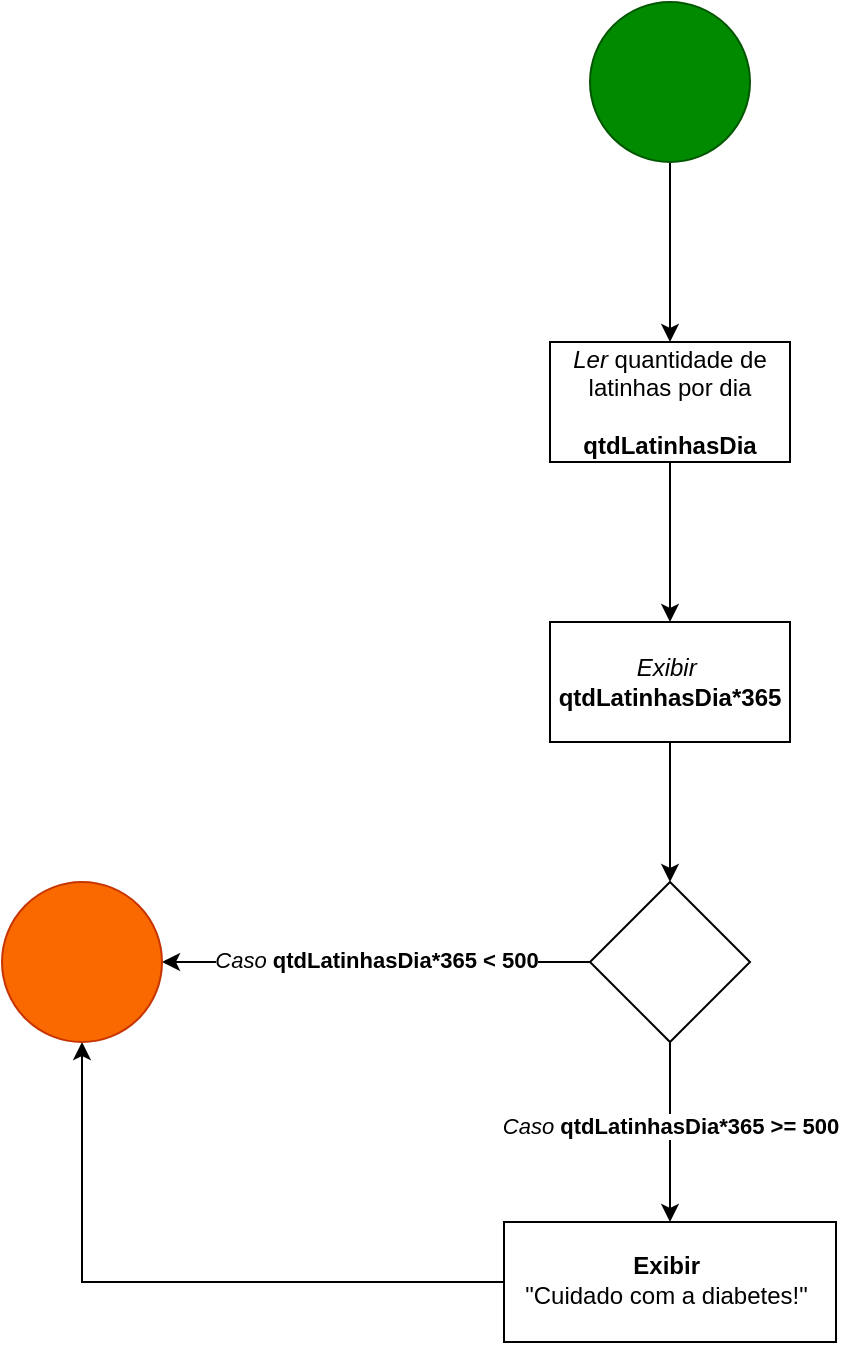 <mxfile version="21.6.9" type="device" pages="3">
  <diagram name="exerc2" id="2nwzPL86Kw4ywuA9oeBK">
    <mxGraphModel dx="1434" dy="750" grid="1" gridSize="10" guides="1" tooltips="1" connect="1" arrows="1" fold="1" page="1" pageScale="1" pageWidth="827" pageHeight="1169" math="0" shadow="0">
      <root>
        <mxCell id="0" />
        <mxCell id="1" parent="0" />
        <mxCell id="tmREag5LCHjiz-GlDQUb-3" value="" style="edgeStyle=orthogonalEdgeStyle;rounded=0;orthogonalLoop=1;jettySize=auto;html=1;" parent="1" source="tmREag5LCHjiz-GlDQUb-1" target="tmREag5LCHjiz-GlDQUb-2" edge="1">
          <mxGeometry relative="1" as="geometry" />
        </mxCell>
        <mxCell id="tmREag5LCHjiz-GlDQUb-1" value="" style="ellipse;whiteSpace=wrap;html=1;aspect=fixed;fillColor=#008a00;fontColor=#ffffff;strokeColor=#005700;" parent="1" vertex="1">
          <mxGeometry x="374" y="40" width="80" height="80" as="geometry" />
        </mxCell>
        <mxCell id="tmREag5LCHjiz-GlDQUb-5" value="" style="edgeStyle=orthogonalEdgeStyle;rounded=0;orthogonalLoop=1;jettySize=auto;html=1;" parent="1" source="tmREag5LCHjiz-GlDQUb-2" target="tmREag5LCHjiz-GlDQUb-4" edge="1">
          <mxGeometry relative="1" as="geometry" />
        </mxCell>
        <mxCell id="tmREag5LCHjiz-GlDQUb-2" value="&lt;i&gt;Ler&lt;/i&gt;&lt;b&gt; &lt;/b&gt;quantidade de latinhas por dia&lt;br&gt;&lt;br&gt;&lt;b&gt;qtdLatinhasDia&lt;/b&gt;" style="whiteSpace=wrap;html=1;" parent="1" vertex="1">
          <mxGeometry x="354" y="210" width="120" height="60" as="geometry" />
        </mxCell>
        <mxCell id="tmREag5LCHjiz-GlDQUb-7" value="" style="edgeStyle=orthogonalEdgeStyle;rounded=0;orthogonalLoop=1;jettySize=auto;html=1;" parent="1" source="tmREag5LCHjiz-GlDQUb-4" target="tmREag5LCHjiz-GlDQUb-6" edge="1">
          <mxGeometry relative="1" as="geometry" />
        </mxCell>
        <mxCell id="tmREag5LCHjiz-GlDQUb-4" value="&lt;i style=&quot;font-weight: normal;&quot;&gt;Exibir&amp;nbsp;&lt;br&gt;&lt;/i&gt;qtdLatinhasDia*365" style="whiteSpace=wrap;html=1;fontStyle=1" parent="1" vertex="1">
          <mxGeometry x="354" y="350" width="120" height="60" as="geometry" />
        </mxCell>
        <mxCell id="tmREag5LCHjiz-GlDQUb-9" value="" style="edgeStyle=orthogonalEdgeStyle;rounded=0;orthogonalLoop=1;jettySize=auto;html=1;" parent="1" source="tmREag5LCHjiz-GlDQUb-6" target="tmREag5LCHjiz-GlDQUb-8" edge="1">
          <mxGeometry relative="1" as="geometry" />
        </mxCell>
        <mxCell id="tmREag5LCHjiz-GlDQUb-10" value="&lt;i&gt;Caso&lt;/i&gt; &lt;b&gt;qtdLatinhasDia*365 &amp;gt;= 500&lt;/b&gt;" style="edgeLabel;html=1;align=center;verticalAlign=middle;resizable=0;points=[];" parent="tmREag5LCHjiz-GlDQUb-9" vertex="1" connectable="0">
          <mxGeometry x="-0.067" relative="1" as="geometry">
            <mxPoint as="offset" />
          </mxGeometry>
        </mxCell>
        <mxCell id="tmREag5LCHjiz-GlDQUb-12" value="" style="edgeStyle=orthogonalEdgeStyle;rounded=0;orthogonalLoop=1;jettySize=auto;html=1;" parent="1" source="tmREag5LCHjiz-GlDQUb-6" target="tmREag5LCHjiz-GlDQUb-11" edge="1">
          <mxGeometry relative="1" as="geometry" />
        </mxCell>
        <mxCell id="tmREag5LCHjiz-GlDQUb-14" value="&lt;i&gt;Caso&lt;/i&gt; &lt;b&gt;qtdLatinhasDia*365 &amp;lt; 500&lt;/b&gt;" style="edgeLabel;html=1;align=center;verticalAlign=middle;resizable=0;points=[];" parent="tmREag5LCHjiz-GlDQUb-12" vertex="1" connectable="0">
          <mxGeometry y="-1" relative="1" as="geometry">
            <mxPoint as="offset" />
          </mxGeometry>
        </mxCell>
        <mxCell id="tmREag5LCHjiz-GlDQUb-6" value="" style="rhombus;whiteSpace=wrap;html=1;fontStyle=1;" parent="1" vertex="1">
          <mxGeometry x="374" y="480" width="80" height="80" as="geometry" />
        </mxCell>
        <mxCell id="tmREag5LCHjiz-GlDQUb-13" style="edgeStyle=orthogonalEdgeStyle;rounded=0;orthogonalLoop=1;jettySize=auto;html=1;exitX=0;exitY=0.5;exitDx=0;exitDy=0;entryX=0.5;entryY=1;entryDx=0;entryDy=0;" parent="1" source="tmREag5LCHjiz-GlDQUb-8" target="tmREag5LCHjiz-GlDQUb-11" edge="1">
          <mxGeometry relative="1" as="geometry" />
        </mxCell>
        <mxCell id="tmREag5LCHjiz-GlDQUb-8" value="Exibir&amp;nbsp;&lt;br&gt;&lt;span style=&quot;font-weight: normal;&quot;&gt;&quot;Cuidado com a diabetes!&quot;&lt;/span&gt;&lt;span style=&quot;background-color: rgb(255, 255, 255); color: rgb(3, 27, 78); font-family: &amp;quot;Exo 2&amp;quot;, Barlow; font-size: 14px; font-weight: 400; text-align: left; box-sizing: border-box;&quot; data-ccp-props=&quot;{&amp;quot;201341983&amp;quot;:0,&amp;quot;335559739&amp;quot;:120,&amp;quot;335559740&amp;quot;:276}&quot;&gt;&amp;nbsp;&lt;br&gt;&lt;/span&gt;&lt;div style=&quot;box-sizing: border-box; font-family: &amp;quot;Exo 2&amp;quot;, Barlow; color: rgb(3, 27, 78); font-size: 14px; font-weight: 400; text-align: left; background-color: rgb(255, 255, 255);&quot;&gt;&lt;/div&gt;" style="whiteSpace=wrap;html=1;fontStyle=1;" parent="1" vertex="1">
          <mxGeometry x="331" y="650" width="166" height="60" as="geometry" />
        </mxCell>
        <mxCell id="tmREag5LCHjiz-GlDQUb-11" value="" style="ellipse;whiteSpace=wrap;html=1;fontStyle=1;fillColor=#fa6800;fontColor=#000000;strokeColor=#C73500;" parent="1" vertex="1">
          <mxGeometry x="80" y="480" width="80" height="80" as="geometry" />
        </mxCell>
      </root>
    </mxGraphModel>
  </diagram>
  <diagram id="gZJPACyLCUC2BZz1w3Eh" name="exerc5">
    <mxGraphModel dx="1434" dy="750" grid="1" gridSize="10" guides="1" tooltips="1" connect="1" arrows="1" fold="1" page="1" pageScale="1" pageWidth="827" pageHeight="1169" math="0" shadow="0">
      <root>
        <mxCell id="0" />
        <mxCell id="1" parent="0" />
        <mxCell id="xxrY_-zLCwAu0TNHSXhz-5" value="" style="edgeStyle=orthogonalEdgeStyle;rounded=0;orthogonalLoop=1;jettySize=auto;html=1;" parent="1" source="xxrY_-zLCwAu0TNHSXhz-1" target="xxrY_-zLCwAu0TNHSXhz-4" edge="1">
          <mxGeometry relative="1" as="geometry" />
        </mxCell>
        <mxCell id="xxrY_-zLCwAu0TNHSXhz-1" value="" style="ellipse;whiteSpace=wrap;html=1;fillColor=#008a00;fontColor=#ffffff;strokeColor=#005700;" parent="1" vertex="1">
          <mxGeometry x="374" y="20" width="80" height="80" as="geometry" />
        </mxCell>
        <mxCell id="mtYc-W7gFzZrnk5Aym_g-12" value="" style="edgeStyle=orthogonalEdgeStyle;rounded=0;orthogonalLoop=1;jettySize=auto;html=1;" parent="1" source="xxrY_-zLCwAu0TNHSXhz-4" target="mtYc-W7gFzZrnk5Aym_g-11" edge="1">
          <mxGeometry relative="1" as="geometry" />
        </mxCell>
        <mxCell id="xxrY_-zLCwAu0TNHSXhz-4" value="&lt;i&gt;Ler&amp;nbsp;&lt;/i&gt;&amp;nbsp;quantidade de KWh consumida por mês&lt;br&gt;&lt;br&gt;&lt;b&gt;kwh&lt;/b&gt;" style="whiteSpace=wrap;html=1;" parent="1" vertex="1">
          <mxGeometry x="347" y="120" width="134" height="70" as="geometry" />
        </mxCell>
        <mxCell id="mtYc-W7gFzZrnk5Aym_g-6" style="edgeStyle=orthogonalEdgeStyle;rounded=0;orthogonalLoop=1;jettySize=auto;html=1;exitX=0;exitY=1;exitDx=0;exitDy=0;entryX=0.5;entryY=0;entryDx=0;entryDy=0;" parent="1" source="mtYc-W7gFzZrnk5Aym_g-1" target="mtYc-W7gFzZrnk5Aym_g-3" edge="1">
          <mxGeometry relative="1" as="geometry" />
        </mxCell>
        <mxCell id="mtYc-W7gFzZrnk5Aym_g-9" value="&lt;i&gt;Caso&lt;/i&gt; &lt;b&gt;kwh &amp;gt;= 100&lt;/b&gt;" style="edgeLabel;html=1;align=center;verticalAlign=middle;resizable=0;points=[];" parent="mtYc-W7gFzZrnk5Aym_g-6" vertex="1" connectable="0">
          <mxGeometry x="0.21" relative="1" as="geometry">
            <mxPoint as="offset" />
          </mxGeometry>
        </mxCell>
        <mxCell id="mtYc-W7gFzZrnk5Aym_g-7" style="edgeStyle=orthogonalEdgeStyle;rounded=0;orthogonalLoop=1;jettySize=auto;html=1;exitX=1;exitY=1;exitDx=0;exitDy=0;entryX=0.5;entryY=0;entryDx=0;entryDy=0;" parent="1" source="mtYc-W7gFzZrnk5Aym_g-1" target="mtYc-W7gFzZrnk5Aym_g-5" edge="1">
          <mxGeometry relative="1" as="geometry" />
        </mxCell>
        <mxCell id="mtYc-W7gFzZrnk5Aym_g-8" value="&lt;i&gt;Caso &lt;/i&gt;&lt;b&gt;kwh &amp;lt; 100&lt;/b&gt;" style="edgeLabel;html=1;align=center;verticalAlign=middle;resizable=0;points=[];" parent="mtYc-W7gFzZrnk5Aym_g-7" vertex="1" connectable="0">
          <mxGeometry x="0.074" relative="1" as="geometry">
            <mxPoint as="offset" />
          </mxGeometry>
        </mxCell>
        <mxCell id="mtYc-W7gFzZrnk5Aym_g-1" value="" style="rhombus;whiteSpace=wrap;html=1;" parent="1" vertex="1">
          <mxGeometry x="374" y="340" width="80" height="80" as="geometry" />
        </mxCell>
        <mxCell id="RUtNHwNEM6t-QFKhGtdA-3" style="edgeStyle=orthogonalEdgeStyle;rounded=0;orthogonalLoop=1;jettySize=auto;html=1;exitX=0.5;exitY=1;exitDx=0;exitDy=0;entryX=0;entryY=0.5;entryDx=0;entryDy=0;" edge="1" parent="1" source="mtYc-W7gFzZrnk5Aym_g-3" target="RUtNHwNEM6t-QFKhGtdA-1">
          <mxGeometry relative="1" as="geometry" />
        </mxCell>
        <mxCell id="mtYc-W7gFzZrnk5Aym_g-3" value="&lt;i&gt;Exibir&lt;/i&gt;&lt;br&gt;&quot;Valor da conta a ser pago é &lt;b&gt;conta&lt;/b&gt;&quot;" style="whiteSpace=wrap;html=1;" parent="1" vertex="1">
          <mxGeometry x="254" y="495" width="120" height="60" as="geometry" />
        </mxCell>
        <mxCell id="RUtNHwNEM6t-QFKhGtdA-2" style="edgeStyle=orthogonalEdgeStyle;rounded=0;orthogonalLoop=1;jettySize=auto;html=1;exitX=0.5;exitY=1;exitDx=0;exitDy=0;entryX=1;entryY=0.5;entryDx=0;entryDy=0;" edge="1" parent="1" source="mtYc-W7gFzZrnk5Aym_g-5" target="RUtNHwNEM6t-QFKhGtdA-1">
          <mxGeometry relative="1" as="geometry" />
        </mxCell>
        <mxCell id="mtYc-W7gFzZrnk5Aym_g-5" value="&lt;i style=&quot;border-color: var(--border-color);&quot;&gt;Exibir&lt;/i&gt;&lt;br style=&quot;border-color: var(--border-color);&quot;&gt;&quot;Valor da conta a ser pago é&amp;nbsp;&lt;span style=&quot;border-color: var(--border-color);&quot;&gt;&lt;b&gt;conta*0.90&lt;/b&gt;&lt;/span&gt;&quot;" style="whiteSpace=wrap;html=1;" parent="1" vertex="1">
          <mxGeometry x="454" y="495" width="120" height="60" as="geometry" />
        </mxCell>
        <mxCell id="mtYc-W7gFzZrnk5Aym_g-13" value="" style="edgeStyle=orthogonalEdgeStyle;rounded=0;orthogonalLoop=1;jettySize=auto;html=1;" parent="1" source="mtYc-W7gFzZrnk5Aym_g-11" target="mtYc-W7gFzZrnk5Aym_g-1" edge="1">
          <mxGeometry relative="1" as="geometry" />
        </mxCell>
        <mxCell id="mtYc-W7gFzZrnk5Aym_g-11" value="&lt;i&gt;Calcular&lt;/i&gt; o valor da conta&lt;br&gt;&lt;br&gt;&lt;b&gt;conta = kwh*0.85&lt;/b&gt;" style="whiteSpace=wrap;html=1;" parent="1" vertex="1">
          <mxGeometry x="354" y="230" width="120" height="60" as="geometry" />
        </mxCell>
        <mxCell id="RUtNHwNEM6t-QFKhGtdA-1" value="" style="ellipse;whiteSpace=wrap;html=1;fillColor=#fa6800;fontColor=#000000;strokeColor=#C73500;" vertex="1" parent="1">
          <mxGeometry x="374" y="620" width="80" height="80" as="geometry" />
        </mxCell>
      </root>
    </mxGraphModel>
  </diagram>
  <diagram id="cl-RY897KqSY4rsL9YNw" name="exerc6">
    <mxGraphModel dx="1434" dy="750" grid="1" gridSize="10" guides="1" tooltips="1" connect="1" arrows="1" fold="1" page="1" pageScale="1" pageWidth="827" pageHeight="1169" math="0" shadow="0">
      <root>
        <mxCell id="0" />
        <mxCell id="1" parent="0" />
        <mxCell id="LLAXlwvei5v-yGiX0WBn-3" value="" style="edgeStyle=orthogonalEdgeStyle;rounded=0;orthogonalLoop=1;jettySize=auto;html=1;" parent="1" source="LLAXlwvei5v-yGiX0WBn-1" target="LLAXlwvei5v-yGiX0WBn-2" edge="1">
          <mxGeometry relative="1" as="geometry" />
        </mxCell>
        <mxCell id="LLAXlwvei5v-yGiX0WBn-1" value="" style="ellipse;whiteSpace=wrap;html=1;fillColor=#008a00;fontColor=#ffffff;strokeColor=#005700;" parent="1" vertex="1">
          <mxGeometry x="374" y="10" width="80" height="80" as="geometry" />
        </mxCell>
        <mxCell id="LLAXlwvei5v-yGiX0WBn-5" value="" style="edgeStyle=orthogonalEdgeStyle;rounded=0;orthogonalLoop=1;jettySize=auto;html=1;" parent="1" source="LLAXlwvei5v-yGiX0WBn-2" target="LLAXlwvei5v-yGiX0WBn-4" edge="1">
          <mxGeometry relative="1" as="geometry" />
        </mxCell>
        <mxCell id="LLAXlwvei5v-yGiX0WBn-2" value="&lt;i&gt;Ler&lt;/i&gt; renda familiar&lt;br&gt;&lt;br&gt;&lt;b&gt;renda&lt;/b&gt;" style="whiteSpace=wrap;html=1;" parent="1" vertex="1">
          <mxGeometry x="354" y="110" width="120" height="60" as="geometry" />
        </mxCell>
        <mxCell id="LLAXlwvei5v-yGiX0WBn-7" value="" style="edgeStyle=orthogonalEdgeStyle;rounded=0;orthogonalLoop=1;jettySize=auto;html=1;" parent="1" source="LLAXlwvei5v-yGiX0WBn-4" target="LLAXlwvei5v-yGiX0WBn-6" edge="1">
          <mxGeometry relative="1" as="geometry" />
        </mxCell>
        <mxCell id="LLAXlwvei5v-yGiX0WBn-4" value="&lt;i&gt;Ler&lt;/i&gt; prestação&lt;br&gt;&lt;br&gt;&lt;b&gt;parcela&lt;br&gt;&lt;/b&gt;" style="whiteSpace=wrap;html=1;" parent="1" vertex="1">
          <mxGeometry x="354" y="190" width="120" height="60" as="geometry" />
        </mxCell>
        <mxCell id="LLAXlwvei5v-yGiX0WBn-9" value="" style="edgeStyle=orthogonalEdgeStyle;rounded=0;orthogonalLoop=1;jettySize=auto;html=1;" parent="1" source="LLAXlwvei5v-yGiX0WBn-6" target="LLAXlwvei5v-yGiX0WBn-8" edge="1">
          <mxGeometry relative="1" as="geometry" />
        </mxCell>
        <mxCell id="LLAXlwvei5v-yGiX0WBn-16" value="" style="edgeStyle=orthogonalEdgeStyle;rounded=0;orthogonalLoop=1;jettySize=auto;html=1;" parent="1" source="LLAXlwvei5v-yGiX0WBn-6" target="LLAXlwvei5v-yGiX0WBn-8" edge="1">
          <mxGeometry relative="1" as="geometry" />
        </mxCell>
        <mxCell id="LLAXlwvei5v-yGiX0WBn-6" value="&lt;i&gt;Exibir&amp;nbsp;&lt;br&gt;&lt;/i&gt;&quot;A prestação corresponde a &lt;b&gt;(parcela/renda*100)&lt;/b&gt;% da renda familiar&quot;" style="whiteSpace=wrap;html=1;" parent="1" vertex="1">
          <mxGeometry x="332" y="270" width="168" height="70" as="geometry" />
        </mxCell>
        <mxCell id="LLAXlwvei5v-yGiX0WBn-13" value="" style="edgeStyle=orthogonalEdgeStyle;rounded=0;orthogonalLoop=1;jettySize=auto;html=1;" parent="1" source="LLAXlwvei5v-yGiX0WBn-8" target="LLAXlwvei5v-yGiX0WBn-12" edge="1">
          <mxGeometry relative="1" as="geometry" />
        </mxCell>
        <mxCell id="LLAXlwvei5v-yGiX0WBn-21" value="&lt;i style=&quot;border-color: var(--border-color);&quot;&gt;Caso&lt;/i&gt;&amp;nbsp;&lt;b style=&quot;border-color: var(--border-color); font-size: 12px; background-color: rgb(251, 251, 251);&quot;&gt;parcela/renda*100 &amp;gt; 30&lt;/b&gt;" style="edgeLabel;html=1;align=center;verticalAlign=middle;resizable=0;points=[];" parent="LLAXlwvei5v-yGiX0WBn-13" vertex="1" connectable="0">
          <mxGeometry x="-0.267" y="-2" relative="1" as="geometry">
            <mxPoint as="offset" />
          </mxGeometry>
        </mxCell>
        <mxCell id="LLAXlwvei5v-yGiX0WBn-18" style="edgeStyle=orthogonalEdgeStyle;rounded=0;orthogonalLoop=1;jettySize=auto;html=1;exitX=0;exitY=0.5;exitDx=0;exitDy=0;entryX=1;entryY=0.5;entryDx=0;entryDy=0;" parent="1" source="LLAXlwvei5v-yGiX0WBn-8" target="LLAXlwvei5v-yGiX0WBn-10" edge="1">
          <mxGeometry relative="1" as="geometry" />
        </mxCell>
        <mxCell id="LLAXlwvei5v-yGiX0WBn-22" value="&lt;i style=&quot;border-color: var(--border-color);&quot;&gt;Caso&lt;/i&gt;&amp;nbsp;&lt;b style=&quot;border-color: var(--border-color); font-size: 12px; background-color: rgb(251, 251, 251);&quot;&gt;parcela/renda*100 &amp;lt;= 30&lt;/b&gt;" style="edgeLabel;html=1;align=center;verticalAlign=middle;resizable=0;points=[];" parent="LLAXlwvei5v-yGiX0WBn-18" vertex="1" connectable="0">
          <mxGeometry x="0.086" y="1" relative="1" as="geometry">
            <mxPoint as="offset" />
          </mxGeometry>
        </mxCell>
        <mxCell id="LLAXlwvei5v-yGiX0WBn-8" value="" style="rhombus;whiteSpace=wrap;html=1;" parent="1" vertex="1">
          <mxGeometry x="376" y="415" width="80" height="80" as="geometry" />
        </mxCell>
        <mxCell id="LLAXlwvei5v-yGiX0WBn-10" value="" style="ellipse;whiteSpace=wrap;html=1;fillColor=#fa6800;fontColor=#000000;strokeColor=#C73500;" parent="1" vertex="1">
          <mxGeometry x="40" y="415" width="80" height="80" as="geometry" />
        </mxCell>
        <mxCell id="LLAXlwvei5v-yGiX0WBn-14" value="" style="edgeStyle=orthogonalEdgeStyle;rounded=0;orthogonalLoop=1;jettySize=auto;html=1;" parent="1" source="LLAXlwvei5v-yGiX0WBn-12" target="LLAXlwvei5v-yGiX0WBn-10" edge="1">
          <mxGeometry relative="1" as="geometry" />
        </mxCell>
        <mxCell id="LLAXlwvei5v-yGiX0WBn-12" value="&lt;i&gt;Exibir&lt;br&gt;&lt;/i&gt;&quot;Será necessário complementar a renda familiar&quot;" style="whiteSpace=wrap;html=1;" parent="1" vertex="1">
          <mxGeometry x="356" y="585" width="120" height="60" as="geometry" />
        </mxCell>
      </root>
    </mxGraphModel>
  </diagram>
</mxfile>
